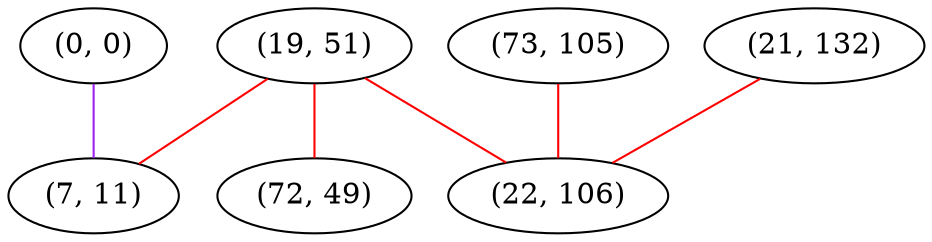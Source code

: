 graph "" {
"(0, 0)";
"(19, 51)";
"(73, 105)";
"(21, 132)";
"(72, 49)";
"(7, 11)";
"(22, 106)";
"(0, 0)" -- "(7, 11)"  [color=purple, key=0, weight=4];
"(19, 51)" -- "(72, 49)"  [color=red, key=0, weight=1];
"(19, 51)" -- "(7, 11)"  [color=red, key=0, weight=1];
"(19, 51)" -- "(22, 106)"  [color=red, key=0, weight=1];
"(73, 105)" -- "(22, 106)"  [color=red, key=0, weight=1];
"(21, 132)" -- "(22, 106)"  [color=red, key=0, weight=1];
}
